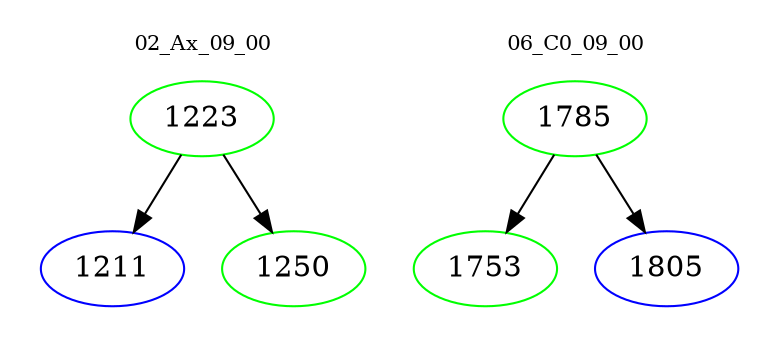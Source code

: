 digraph{
subgraph cluster_0 {
color = white
label = "02_Ax_09_00";
fontsize=10;
T0_1223 [label="1223", color="green"]
T0_1223 -> T0_1211 [color="black"]
T0_1211 [label="1211", color="blue"]
T0_1223 -> T0_1250 [color="black"]
T0_1250 [label="1250", color="green"]
}
subgraph cluster_1 {
color = white
label = "06_C0_09_00";
fontsize=10;
T1_1785 [label="1785", color="green"]
T1_1785 -> T1_1753 [color="black"]
T1_1753 [label="1753", color="green"]
T1_1785 -> T1_1805 [color="black"]
T1_1805 [label="1805", color="blue"]
}
}
